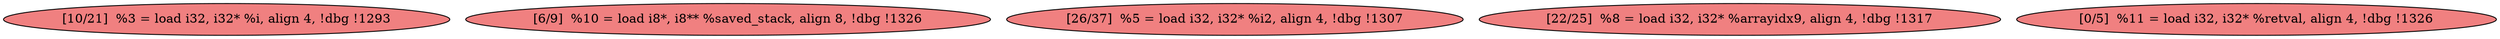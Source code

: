 
digraph G {


node168 [fillcolor=lightcoral,label="[10/21]  %3 = load i32, i32* %i, align 4, !dbg !1293",shape=ellipse,style=filled ]
node167 [fillcolor=lightcoral,label="[6/9]  %10 = load i8*, i8** %saved_stack, align 8, !dbg !1326",shape=ellipse,style=filled ]
node166 [fillcolor=lightcoral,label="[26/37]  %5 = load i32, i32* %i2, align 4, !dbg !1307",shape=ellipse,style=filled ]
node164 [fillcolor=lightcoral,label="[22/25]  %8 = load i32, i32* %arrayidx9, align 4, !dbg !1317",shape=ellipse,style=filled ]
node165 [fillcolor=lightcoral,label="[0/5]  %11 = load i32, i32* %retval, align 4, !dbg !1326",shape=ellipse,style=filled ]



}
